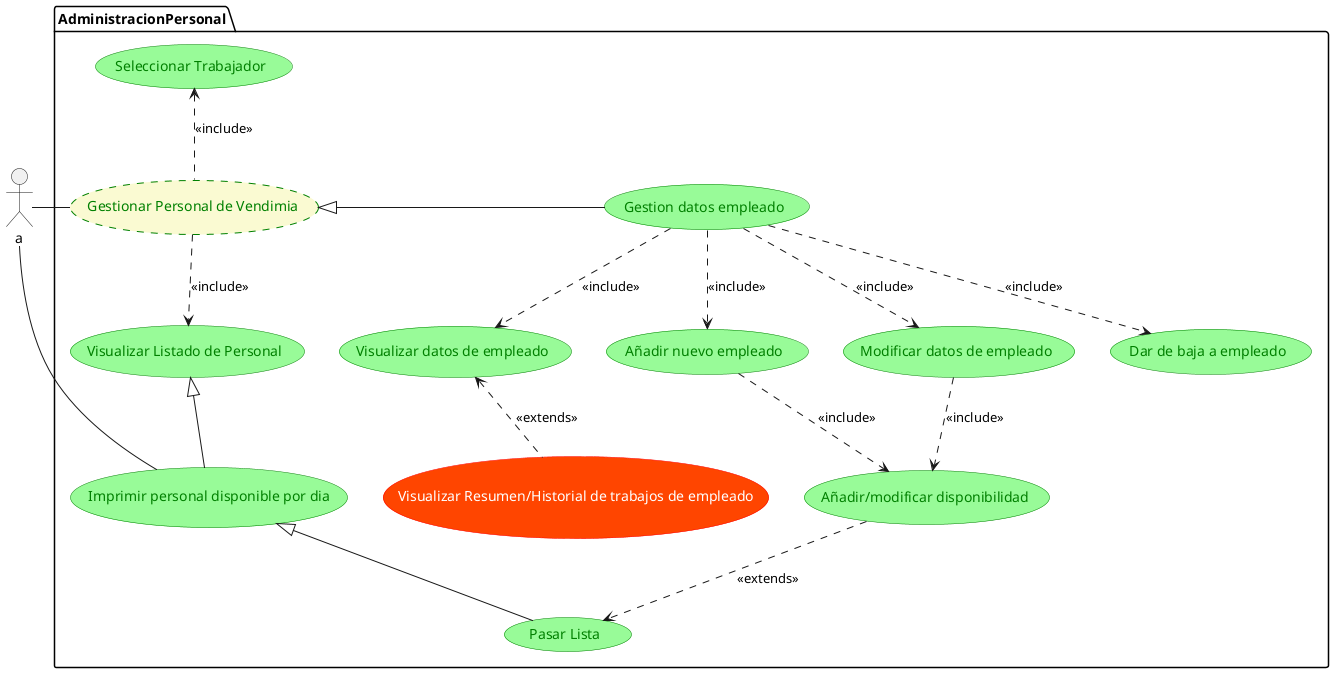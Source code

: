 @startuml Administrador2
' legt to right direction
' :Actor: --> package(Use)
' actor Guest as g






package AdministracionPersonal{
    usecase "Gestionar Personal de Vendimia" as GPV #LightGoldenRodYellow;line:green;line.dashed;text:green
        
    usecase "Visualizar Listado de Personal"  as VP #palegreen;line:green;text:green
    usecase "Seleccionar Trabajador" as SE  #palegreen;line:green;text:green
    usecase "Visualizar datos de empleado" as VE #palegreen;line:green;text:green
    usecase "Gestion datos empleado" as GE #palegreen;line:green;text:green
    usecase "Visualizar Resumen/Historial de trabajos de empleado" as VR #OrangeRed;line:Red;text:White
    usecase "Añadir nuevo empleado" as AE #palegreen;line:green;text:green
    usecase "Modificar datos de empleado" as ME #palegreen;line:green;text:green
    usecase "Dar de baja a empleado" as BM #palegreen;line:green;text:green
    usecase "Añadir/modificar disponibilidad" as AMD #palegreen;line:green;text:green
    usecase "Pasar Lista" as PL #palegreen;line:green;text:green
    usecase "Imprimir personal disponible por dia" as IP #palegreen;line:green;text:green

}
a -right- GPV
a -down- IP


PL -up-|> IP
IP -up-|> VP

GPV .up.> SE : <<include>>
GPV ..> VP : <<include>>
GPV <|-right- GE 
GE  ..> VE:  <<include>>

GE ..> AE : <<include>>
GE ..> ME : <<include>>
GE ..> BM : <<include>>


AE ..> AMD : <<include>>
ME ..> AMD : <<include>>

AMD .-> PL : <<extends>>

VR .up-> VE : <<extends>>






@enduml